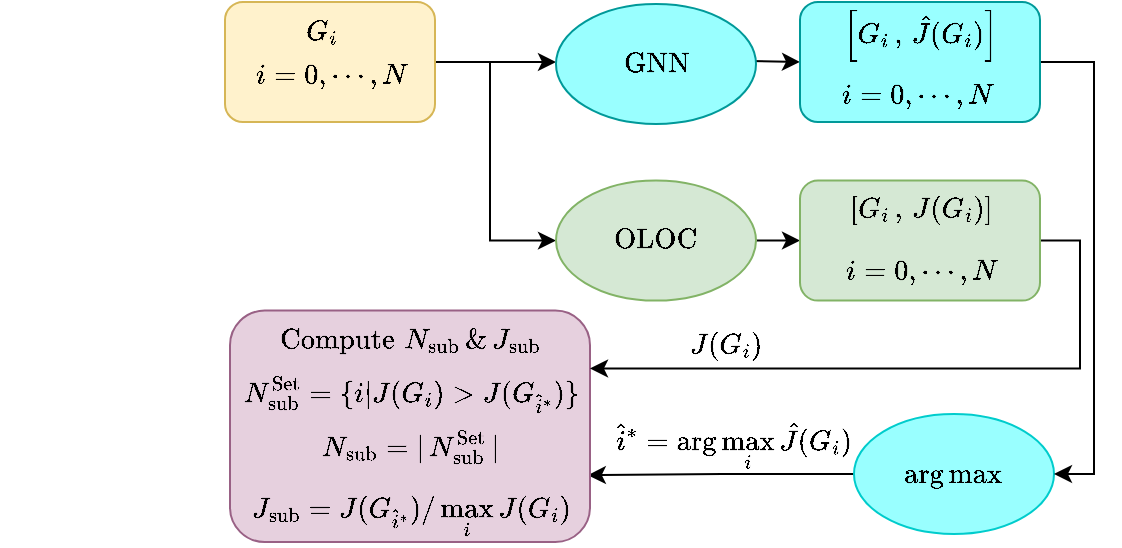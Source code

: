 <mxfile version="20.3.0" type="device"><diagram id="PR0TI8_fQxNaPnoNJ31S" name="Page-1"><mxGraphModel dx="1507" dy="479" grid="1" gridSize="10" guides="1" tooltips="1" connect="1" arrows="1" fold="1" page="1" pageScale="1" pageWidth="850" pageHeight="1100" math="1" shadow="0"><root><mxCell id="0"/><mxCell id="1" parent="0"/><mxCell id="vDIvwExeAEp8Lg6P_4vp-1" style="edgeStyle=orthogonalEdgeStyle;rounded=0;orthogonalLoop=1;jettySize=auto;html=1;exitX=1;exitY=0.5;exitDx=0;exitDy=0;" parent="1" source="vDIvwExeAEp8Lg6P_4vp-3" edge="1"><mxGeometry relative="1" as="geometry"><mxPoint x="233" y="240" as="targetPoint"/></mxGeometry></mxCell><mxCell id="vDIvwExeAEp8Lg6P_4vp-2" style="edgeStyle=orthogonalEdgeStyle;rounded=0;orthogonalLoop=1;jettySize=auto;html=1;exitX=1;exitY=0.5;exitDx=0;exitDy=0;entryX=0;entryY=0.5;entryDx=0;entryDy=0;" parent="1" source="vDIvwExeAEp8Lg6P_4vp-3" edge="1"><mxGeometry relative="1" as="geometry"><Array as="points"><mxPoint x="200" y="240"/><mxPoint x="200" y="329"/></Array><mxPoint x="233.0" y="329.31" as="targetPoint"/></mxGeometry></mxCell><mxCell id="vDIvwExeAEp8Lg6P_4vp-3" value="" style="rounded=1;whiteSpace=wrap;html=1;fillColor=#fff2cc;strokeColor=#d6b656;gradientColor=none;" parent="1" vertex="1"><mxGeometry x="67.5" y="210" width="105" height="60" as="geometry"/></mxCell><mxCell id="vDIvwExeAEp8Lg6P_4vp-4" value="$$G_i$$" style="text;html=1;align=center;verticalAlign=middle;resizable=0;points=[];autosize=1;strokeColor=none;fillColor=none;" parent="1" vertex="1"><mxGeometry x="79.5" y="210" width="70" height="30" as="geometry"/></mxCell><mxCell id="vDIvwExeAEp8Lg6P_4vp-5" value="$$i=0, \cdots, N$$" style="text;html=1;align=center;verticalAlign=middle;resizable=0;points=[];autosize=1;strokeColor=none;fillColor=none;" parent="1" vertex="1"><mxGeometry x="60" y="231" width="120" height="30" as="geometry"/></mxCell><mxCell id="vDIvwExeAEp8Lg6P_4vp-9" style="edgeStyle=orthogonalEdgeStyle;rounded=0;orthogonalLoop=1;jettySize=auto;html=1;exitX=1;exitY=0.5;exitDx=0;exitDy=0;" parent="1" target="vDIvwExeAEp8Lg6P_4vp-30" edge="1"><mxGeometry relative="1" as="geometry"><mxPoint x="302" y="239.0" as="sourcePoint"/><mxPoint x="355" y="239" as="targetPoint"/></mxGeometry></mxCell><mxCell id="vDIvwExeAEp8Lg6P_4vp-17" style="edgeStyle=orthogonalEdgeStyle;rounded=0;orthogonalLoop=1;jettySize=auto;html=1;exitX=0;exitY=0.5;exitDx=0;exitDy=0;entryX=0.994;entryY=0.711;entryDx=0;entryDy=0;entryPerimeter=0;" parent="1" source="vDIvwExeAEp8Lg6P_4vp-18" target="vDIvwExeAEp8Lg6P_4vp-20" edge="1"><mxGeometry relative="1" as="geometry"/></mxCell><mxCell id="vDIvwExeAEp8Lg6P_4vp-18" value="&lt;span style=&quot;&quot;&gt;$$\mathrm{arg}\max$$&lt;/span&gt;" style="ellipse;whiteSpace=wrap;html=1;fillColor=#99FFFF;gradientColor=none;strokeColor=#00CCCC;" parent="1" vertex="1"><mxGeometry x="382" y="416" width="100" height="60" as="geometry"/></mxCell><mxCell id="vDIvwExeAEp8Lg6P_4vp-19" value="$$\hat{i}^{\ast}=\mathrm{arg}\max _i \hat{J}(G_i)$$" style="text;html=1;align=center;verticalAlign=middle;resizable=0;points=[];autosize=1;strokeColor=none;fillColor=none;" parent="1" vertex="1"><mxGeometry x="176" y="415.65" width="290" height="30" as="geometry"/></mxCell><mxCell id="vDIvwExeAEp8Lg6P_4vp-20" value="" style="rounded=1;whiteSpace=wrap;html=1;strokeColor=#996185;fillColor=#E6D0DE;gradientColor=none;" parent="1" vertex="1"><mxGeometry x="70" y="364.31" width="180" height="115.69" as="geometry"/></mxCell><mxCell id="vDIvwExeAEp8Lg6P_4vp-21" value="$$\mathrm{Compute\,\,}N_{\mathrm{sub}} \, \&amp;amp; \, J_{\mathrm{sub}}&lt;br&gt;&amp;nbsp;$$" style="text;html=1;align=center;verticalAlign=middle;resizable=0;points=[];autosize=1;strokeColor=none;fillColor=none;" parent="1" vertex="1"><mxGeometry x="-30" y="359.31" width="380" height="40" as="geometry"/></mxCell><mxCell id="vDIvwExeAEp8Lg6P_4vp-22" value="$$N_{\mathrm{sub}}^{\mathrm{Set}}=\{ i | {J}(G_i) &amp;gt;{J}(G_{\hat{i}^{\ast}})&lt;br&gt;&amp;nbsp;&lt;br&gt;&amp;nbsp;\}$$" style="text;html=1;align=center;verticalAlign=middle;resizable=0;points=[];autosize=1;strokeColor=none;fillColor=none;" parent="1" vertex="1"><mxGeometry x="-45" y="375.65" width="410" height="60" as="geometry"/></mxCell><mxCell id="vDIvwExeAEp8Lg6P_4vp-23" value="$$N_{\mathrm{sub}}= |\, N_{\mathrm{sub}}^{\mathrm{Set}}&lt;br&gt;&amp;nbsp;\,|$$" style="text;html=1;align=center;verticalAlign=middle;resizable=0;points=[];autosize=1;strokeColor=none;fillColor=none;" parent="1" vertex="1"><mxGeometry x="-5" y="412.0" width="330" height="40" as="geometry"/></mxCell><mxCell id="vDIvwExeAEp8Lg6P_4vp-25" value="$$J(G_i)&lt;br&gt;$$" style="text;html=1;align=center;verticalAlign=middle;resizable=0;points=[];autosize=1;strokeColor=none;fillColor=none;" parent="1" vertex="1"><mxGeometry x="283" y="362.31" width="70" height="40" as="geometry"/></mxCell><mxCell id="vDIvwExeAEp8Lg6P_4vp-26" value="$$\mathrm{GNN}$$" style="ellipse;whiteSpace=wrap;html=1;fillColor=#99FFFF;gradientColor=none;strokeColor=#009999;" parent="1" vertex="1"><mxGeometry x="233" y="211" width="100" height="60" as="geometry"/></mxCell><mxCell id="vDIvwExeAEp8Lg6P_4vp-32" style="edgeStyle=orthogonalEdgeStyle;rounded=0;orthogonalLoop=1;jettySize=auto;html=1;exitX=1;exitY=0.5;exitDx=0;exitDy=0;" parent="1" source="vDIvwExeAEp8Lg6P_4vp-27" target="vDIvwExeAEp8Lg6P_4vp-28" edge="1"><mxGeometry relative="1" as="geometry"/></mxCell><mxCell id="vDIvwExeAEp8Lg6P_4vp-27" value="&lt;span style=&quot;&quot;&gt;$$\mathrm{OLOC}$$&lt;/span&gt;" style="ellipse;whiteSpace=wrap;html=1;fillColor=#d5e8d4;gradientColor=none;strokeColor=#82b366;" parent="1" vertex="1"><mxGeometry x="233" y="299.31" width="100" height="60" as="geometry"/></mxCell><mxCell id="vDIvwExeAEp8Lg6P_4vp-35" style="edgeStyle=orthogonalEdgeStyle;rounded=0;orthogonalLoop=1;jettySize=auto;html=1;exitX=1;exitY=0.5;exitDx=0;exitDy=0;entryX=1;entryY=0.25;entryDx=0;entryDy=0;" parent="1" source="vDIvwExeAEp8Lg6P_4vp-28" target="vDIvwExeAEp8Lg6P_4vp-20" edge="1"><mxGeometry relative="1" as="geometry"><mxPoint x="460" y="390" as="targetPoint"/></mxGeometry></mxCell><mxCell id="vDIvwExeAEp8Lg6P_4vp-28" value="" style="rounded=1;whiteSpace=wrap;html=1;fillColor=#d5e8d4;gradientColor=none;strokeColor=#82b366;" parent="1" vertex="1"><mxGeometry x="355" y="299.31" width="120" height="60" as="geometry"/></mxCell><mxCell id="vDIvwExeAEp8Lg6P_4vp-29" value="$$i=0, \cdots, N$$" style="text;html=1;align=center;verticalAlign=middle;resizable=0;points=[];autosize=1;strokeColor=none;fillColor=none;" parent="1" vertex="1"><mxGeometry x="355" y="329.31" width="120" height="30" as="geometry"/></mxCell><mxCell id="vDIvwExeAEp8Lg6P_4vp-33" style="edgeStyle=orthogonalEdgeStyle;rounded=0;orthogonalLoop=1;jettySize=auto;html=1;exitX=1;exitY=0.5;exitDx=0;exitDy=0;entryX=1;entryY=0.5;entryDx=0;entryDy=0;" parent="1" source="vDIvwExeAEp8Lg6P_4vp-30" target="vDIvwExeAEp8Lg6P_4vp-18" edge="1"><mxGeometry relative="1" as="geometry"/></mxCell><mxCell id="vDIvwExeAEp8Lg6P_4vp-30" value="" style="rounded=1;whiteSpace=wrap;html=1;fillColor=#99FFFF;gradientColor=none;strokeColor=#009999;" parent="1" vertex="1"><mxGeometry x="355" y="210" width="120" height="60" as="geometry"/></mxCell><mxCell id="vDIvwExeAEp8Lg6P_4vp-31" value="$$i=0, \cdots, N$$" style="text;html=1;align=center;verticalAlign=middle;resizable=0;points=[];autosize=1;strokeColor=none;fillColor=none;" parent="1" vertex="1"><mxGeometry x="353" y="241" width="120" height="30" as="geometry"/></mxCell><mxCell id="vDIvwExeAEp8Lg6P_4vp-16" value="$$\left[G_i\,,\, \hat{J}(G_i)\right]$$" style="text;html=1;align=center;verticalAlign=middle;resizable=0;points=[];autosize=1;strokeColor=none;fillColor=none;" parent="1" vertex="1"><mxGeometry x="315" y="211" width="200" height="30" as="geometry"/></mxCell><mxCell id="vDIvwExeAEp8Lg6P_4vp-8" value="$$\left[G_i\,,\, {J}(G_i)\right]$$" style="text;html=1;align=center;verticalAlign=middle;resizable=0;points=[];autosize=1;strokeColor=none;fillColor=none;" parent="1" vertex="1"><mxGeometry x="325" y="299.31" width="180" height="30" as="geometry"/></mxCell><mxCell id="vDIvwExeAEp8Lg6P_4vp-36" value="$$J_{\mathrm{sub}}={J}(G_{\hat{i}^{\ast}})/\max_i J(G_i)$$" style="text;html=1;align=center;verticalAlign=middle;resizable=0;points=[];autosize=1;strokeColor=none;fillColor=none;" parent="1" vertex="1"><mxGeometry x="-5" y="452" width="330" height="30" as="geometry"/></mxCell></root></mxGraphModel></diagram></mxfile>